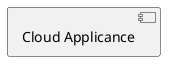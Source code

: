 @startuml
	[Cloud Applicance] as group___cloud_appliance [[../computational/components/group___cloud_appliance.html]]
@enduml
